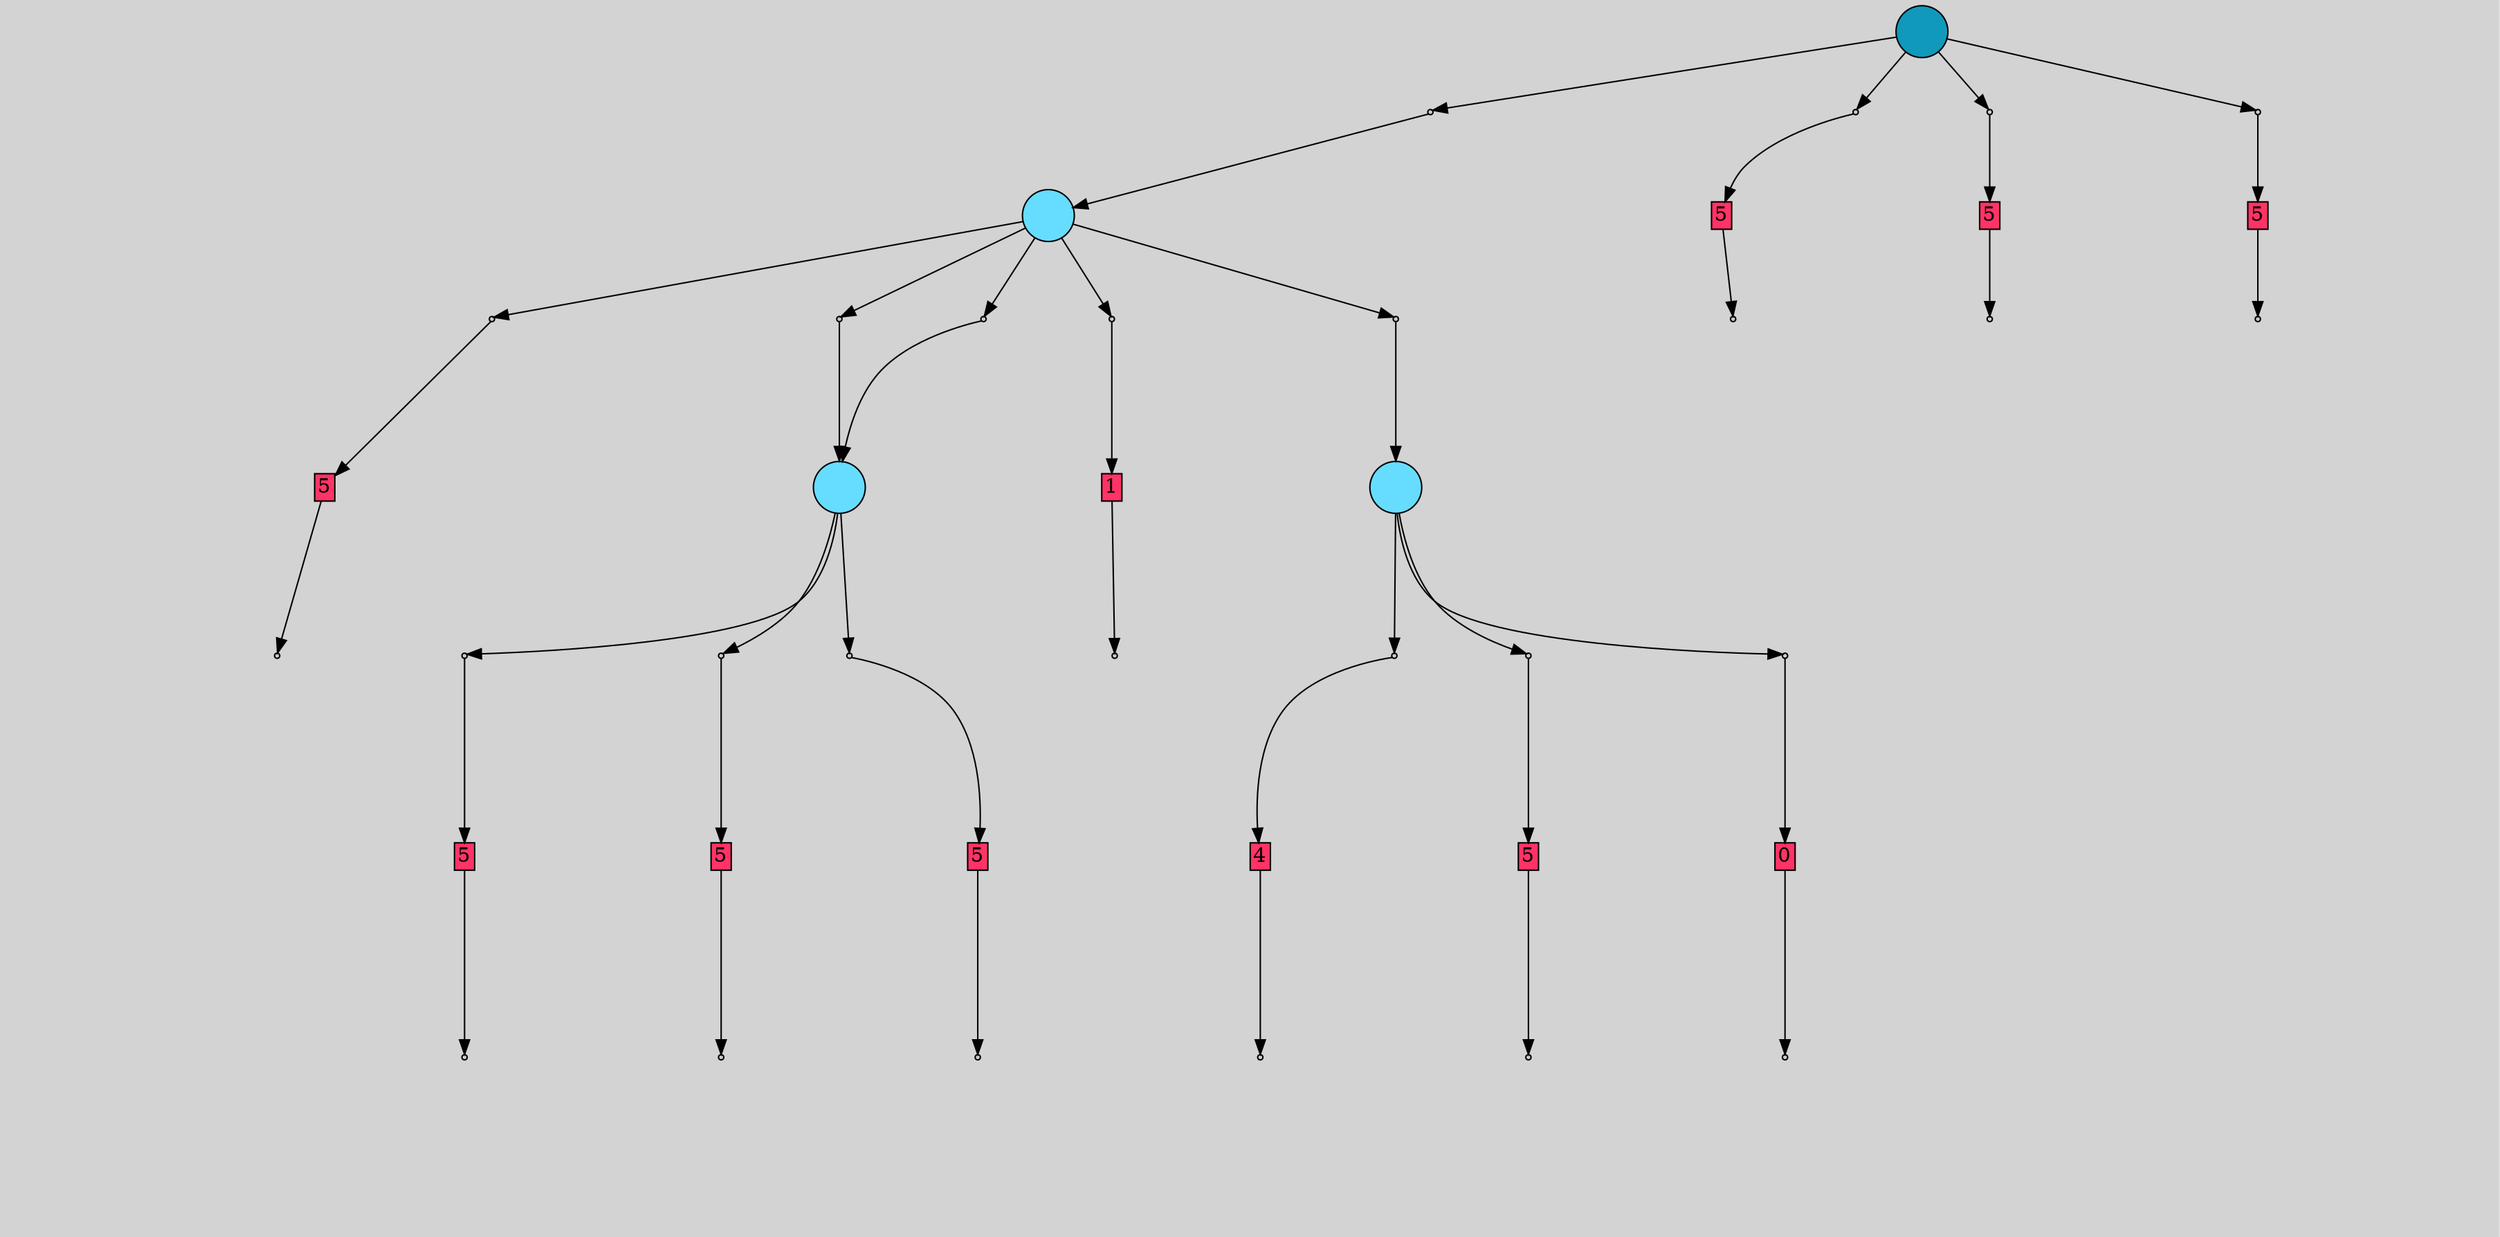 // File exported with GEGELATI v1.4.0
// On the 2025-07-14 15:00:56
// With the File::TPGGraphDotExporter
digraph{
	graph[pad = "0.212, 0.055" bgcolor = lightgray]
	node[shape=circle style = filled label = ""]
		T1180929 [fillcolor="#1199bb"]
		T84536 [fillcolor="#66ddff"]
		A825836 [fillcolor="#ff3366" shape=box margin=0.03 width=0 height=0 label="5"]
		A1180930 [fillcolor="#ff3366" shape=box margin=0.03 width=0 height=0 label="5"]
		A1180096 [fillcolor="#ff3366" shape=box margin=0.03 width=0 height=0 label="5"]
		A84733 [fillcolor="#ff3366" shape=box margin=0.03 width=0 height=0 label="1"]
		T52557 [fillcolor="#66ddff"]
		T55567 [fillcolor="#66ddff"]
		A84734 [fillcolor="#ff3366" shape=box margin=0.03 width=0 height=0 label="5"]
		A67144 [fillcolor="#ff3366" shape=box margin=0.03 width=0 height=0 label="5"]
		A67145 [fillcolor="#ff3366" shape=box margin=0.03 width=0 height=0 label="5"]
		A66665 [fillcolor="#ff3366" shape=box margin=0.03 width=0 height=0 label="5"]
		A35298 [fillcolor="#ff3366" shape=box margin=0.03 width=0 height=0 label="5"]
		A74331 [fillcolor="#ff3366" shape=box margin=0.03 width=0 height=0 label="0"]
		A72825 [fillcolor="#ff3366" shape=box margin=0.03 width=0 height=0 label="4"]
		P4880294 [fillcolor="#cccccc" shape=point label="0"] //
		I4880294 [shape=box style=invis label="15|0&1|6#0|15&#92;n5|0&0|15#1|19&#92;n5|0&0|0#1|17&#92;n5|0&0|0#1|17&#92;n"] //2.829470|0.279903|0.011941|0.620511|-0.616921|-0.313638|0.617231|-0.703017|
		P4880294 -> I4880294[style=invis]
		T1180929 -> P4880294 -> T84536
		P4880295 [fillcolor="#cccccc" shape=point label="0"] //
		I4880295 [shape=box style=invis label="18|8&1|20#0|9&#92;n17|13&0|8#1|20&#92;n19|0&0|13#0|19&#92;n"] //-0.137011|0.971547|-0.584668|0.089901|0.079985|-0.624428|
		P4880295 -> I4880295[style=invis]
		A825836 [fillcolor="#ff3366" shape=box margin=0.03 width=0 height=0 label="5"]
		T1180929 -> P4880295 -> A825836
		P4880296 [fillcolor="#cccccc" shape=point label="0"] //
		I4880296 [shape=box style=invis label="13|0&1|18#1|26&#92;n5|0&0|15#1|2&#92;n5|0&0|0#1|22&#92;n"] //0.807968|0.515075|0.011941|0.620511|0.617231|-0.703017|
		P4880296 -> I4880296[style=invis]
		A1180930 [fillcolor="#ff3366" shape=box margin=0.03 width=0 height=0 label="5"]
		T1180929 -> P4880296 -> A1180930
		P4880297 [fillcolor="#cccccc" shape=point label="0"] //
		I4880297 [shape=box style=invis label="15|0&1|6#0|12&#92;n5|0&0|15#1|2&#92;n5|0&0|0#1|22&#92;n"] //1.998324|0.279903|0.011941|0.620511|0.617231|-0.703017|
		P4880297 -> I4880297[style=invis]
		A1180096 [fillcolor="#ff3366" shape=box margin=0.03 width=0 height=0 label="5"]
		T1180929 -> P4880297 -> A1180096
		P4880298 [fillcolor="#cccccc" shape=point label="0"] //
		I4880298 [shape=box style=invis label="18|8&1|20#0|9&#92;n17|13&0|8#1|20&#92;n19|0&0|13#0|19&#92;n"] //-0.137011|0.971547|-0.584668|0.089901|0.079985|-0.624428|
		P4880298 -> I4880298[style=invis]
		A84733 [fillcolor="#ff3366" shape=box margin=0.03 width=0 height=0 label="1"]
		T84536 -> P4880298 -> A84733
		P4880299 [fillcolor="#cccccc" shape=point label="0"] //
		I4880299 [shape=box style=invis label="5|0&1|12#0|21&#92;n"] //0.640621|-0.237268|
		P4880299 -> I4880299[style=invis]
		T84536 -> P4880299 -> T52557
		P4880300 [fillcolor="#cccccc" shape=point label="0"] //
		I4880300 [shape=box style=invis label="1|3&0|11#1|9&#92;n17|3&0|3#0|6&#92;n1|8&0|18#1|13&#92;n3|0&0|23#1|13&#92;n"] //0.622796|0.918241|-0.558396|-0.187853|0.007805|-0.619580|0.310725|0.320337|
		P4880300 -> I4880300[style=invis]
		T84536 -> P4880300 -> T55567
		P4880301 [fillcolor="#cccccc" shape=point label="0"] //
		I4880301 [shape=box style=invis label="15|0&1|6#0|15&#92;n"] //1.102863|0.279903|
		P4880301 -> I4880301[style=invis]
		T84536 -> P4880301 -> T52557
		P4880302 [fillcolor="#cccccc" shape=point label="0"] //
		I4880302 [shape=box style=invis label=""] //
		P4880302 -> I4880302[style=invis]
		A84734 [fillcolor="#ff3366" shape=box margin=0.03 width=0 height=0 label="5"]
		T84536 -> P4880302 -> A84734
		P4880303 [fillcolor="#cccccc" shape=point label="1"] //
		I4880303 [shape=box style=invis label="5|4&1|9#1|5&#92;n12|6&0|24#1|6&#92;n16|5&1|26#0|18&#92;n7|3&0|20#0|12&#92;n19|7&1|13#1|14&#92;n16|0&0|3#0|18&#92;n0|3&1|0#1|14&#92;n7|2&0|15#1|25&#92;n18|5&1|17#0|15&#92;n17|1&0|4#0|26&#92;n"] //-0.342399|-0.175716|0.045450|-0.634226|0.075025|0.372596|0.128942|-0.629147|0.827875|0.002842|-0.575868|0.446238|0.905581|-0.932027|0.384482|0.164163|-0.826097|-0.926568|-0.046983|0.563881|
		P4880303 -> I4880303[style=invis]
		A825836 -> P4880303
		P4880304 [fillcolor="#cccccc" shape=point label="1"] //
		I4880304 [shape=box style=invis label="1|6&1|1#1|2&#92;n14|3&0|15#1|21&#92;n19|8&1|6#0|18&#92;n2|7&0|3#0|8&#92;n"] //0.951017|-0.794554|0.788719|0.922726|-0.156948|0.357964|0.909290|-0.387848|
		P4880304 -> I4880304[style=invis]
		A1180930 -> P4880304
		P4880305 [fillcolor="#cccccc" shape=point label="1"] //
		I4880305 [shape=box style=invis label="11|0&0|17#1|1&#92;n12|13&1|4#1|14&#92;n16|1&0|8#1|16&#92;n6|2&0|13#0|13&#92;n5|7&1|24#0|10&#92;n2|5&1|18#0|11&#92;n"] //-0.663531|-0.873990|0.823553|0.772914|0.665835|-0.951512|-0.778181|-0.093930|0.823139|-0.612742|0.660789|0.269859|
		P4880305 -> I4880305[style=invis]
		A1180096 -> P4880305
		P4880306 [fillcolor="#cccccc" shape=point label="1"] //
		I4880306 [shape=box style=invis label="8|0&0|23#1|14&#92;n18|11&0|0#0|16&#92;n19|14&0|26#0|24&#92;n10|4&1|0#0|14&#92;n19|6&1|20#0|12&#92;n5|7&0|21#1|21&#92;n9|5&0|6#0|5&#92;n19|13&1|3#0|6&#92;n7|3&1|19#1|15&#92;n17|0&1|20#0|5&#92;n2|2&1|10#0|13&#92;n4|1&1|25#1|9&#92;n11|3&0|0#0|3&#92;n"] //-0.527100|-0.374285|-0.219180|0.805981|0.077530|0.486001|0.078694|0.972641|-0.743107|0.441345|0.152078|0.214863|0.770006|0.704165|-0.797197|-0.322585|0.761420|0.137662|0.148658|0.513500|0.923629|0.607075|-0.920037|-0.273747|0.157724|0.780799|
		P4880306 -> I4880306[style=invis]
		A84733 -> P4880306
		P4880307 [fillcolor="#cccccc" shape=point label="0"] //
		I4880307 [shape=box style=invis label="5|0&1|12#0|21&#92;n"] //0.640621|-0.237268|
		P4880307 -> I4880307[style=invis]
		A67144 [fillcolor="#ff3366" shape=box margin=0.03 width=0 height=0 label="5"]
		T52557 -> P4880307 -> A67144
		P4880308 [fillcolor="#cccccc" shape=point label="0"] //
		I4880308 [shape=box style=invis label="15|0&1|6#0|15&#92;n"] //0.994461|0.279903|
		P4880308 -> I4880308[style=invis]
		A67145 [fillcolor="#ff3366" shape=box margin=0.03 width=0 height=0 label="5"]
		T52557 -> P4880308 -> A67145
		P4880309 [fillcolor="#cccccc" shape=point label="0"] //
		I4880309 [shape=box style=invis label="15|0&1|6#0|15&#92;n"] //0.994461|0.279903|
		P4880309 -> I4880309[style=invis]
		A66665 [fillcolor="#ff3366" shape=box margin=0.03 width=0 height=0 label="5"]
		T52557 -> P4880309 -> A66665
		P4880310 [fillcolor="#cccccc" shape=point label="0"] //
		I4880310 [shape=box style=invis label="15|0&1|6#0|15&#92;n"] //1.016697|0.279903|
		P4880310 -> I4880310[style=invis]
		A35298 [fillcolor="#ff3366" shape=box margin=0.03 width=0 height=0 label="5"]
		T55567 -> P4880310 -> A35298
		P4880311 [fillcolor="#cccccc" shape=point label="0"] //
		I4880311 [shape=box style=invis label="15|0&1|6#0|15&#92;n"] //0.994461|0.279903|
		P4880311 -> I4880311[style=invis]
		A74331 [fillcolor="#ff3366" shape=box margin=0.03 width=0 height=0 label="0"]
		T55567 -> P4880311 -> A74331
		P4880312 [fillcolor="#cccccc" shape=point label="0"] //
		I4880312 [shape=box style=invis label="15|5&0|21#1|12&#92;n9|0&0|20#1|26&#92;n"] //-0.163864|-0.038313|-0.637832|0.143693|
		P4880312 -> I4880312[style=invis]
		A72825 [fillcolor="#ff3366" shape=box margin=0.03 width=0 height=0 label="4"]
		T55567 -> P4880312 -> A72825
		P4880313 [fillcolor="#cccccc" shape=point label="1"] //
		I4880313 [shape=box style=invis label="11|6&0|2#0|23&#92;n13|2&1|10#1|22&#92;n5|3&1|20#0|0&#92;n19|0&1|18#0|0&#92;n8|4&0|21#0|11&#92;n11|5&1|25#1|0&#92;n"] //0.105627|0.174581|0.649392|-0.872706|-0.952448|-0.389191|0.527661|-0.086897|-0.920852|0.265705|-0.249952|-0.369269|
		P4880313 -> I4880313[style=invis]
		A84734 -> P4880313
		P4880314 [fillcolor="#cccccc" shape=point label="1"] //
		I4880314 [shape=box style=invis label="11|5&1|25#1|0&#92;n19|2&1|14#1|8&#92;n11|6&1|9#1|21&#92;n13|1&0|21#1|15&#92;n12|1&0|20#0|16&#92;n"] //-0.342905|-0.369269|-0.287925|0.152358|-1.567889|-0.436326|0.692761|-0.327987|-0.309532|0.107494|
		P4880314 -> I4880314[style=invis]
		A67144 -> P4880314
		P4880315 [fillcolor="#cccccc" shape=point label="1"] //
		I4880315 [shape=box style=invis label="6|4&1|1#0|13&#92;n19|2&1|14#1|8&#92;n"] //0.436915|-0.596242|-0.181616|0.152358|
		P4880315 -> I4880315[style=invis]
		A67145 -> P4880315
		P4880316 [fillcolor="#cccccc" shape=point label="1"] //
		I4880316 [shape=box style=invis label="19|2&1|14#1|8&#92;n11|6&1|9#1|21&#92;n"] //-0.165240|0.152358|-1.567889|-0.436326|
		P4880316 -> I4880316[style=invis]
		A66665 -> P4880316
		P4880317 [fillcolor="#cccccc" shape=point label="1"] //
		I4880317 [shape=box style=invis label="2|2&1|14#1|8&#92;n11|6&1|9#1|21&#92;n11|5&1|25#1|0&#92;n"] //-0.298665|0.152358|-1.794670|-0.436326|-0.342905|-0.369269|
		P4880317 -> I4880317[style=invis]
		A35298 -> P4880317
		P4880318 [fillcolor="#cccccc" shape=point label="1"] //
		I4880318 [shape=box style=invis label="14|3&1|0#1|1&#92;n9|10&0|8#0|22&#92;n14|1&1|13#0|10&#92;n2|7&1|10#0|15&#92;n6|6&0|20#1|8&#92;n"] //-0.090357|0.050779|-0.445154|0.931758|-0.507461|-0.002318|0.081626|-0.254800|0.614497|-0.988085|
		P4880318 -> I4880318[style=invis]
		A74331 -> P4880318
		P4880319 [fillcolor="#cccccc" shape=point label="1"] //
		I4880319 [shape=box style=invis label="4|3&1|13#0|16&#92;n9|8&0|24#0|26&#92;n5|4&1|6#0|5&#92;n4|0&0|8#1|6&#92;n17|2&1|11#0|21&#92;n"] //0.851148|-0.023943|-0.187335|-0.318239|0.701216|-0.701093|-0.733354|0.717040|0.324016|0.606393|
		P4880319 -> I4880319[style=invis]
		A72825 -> P4880319
}
